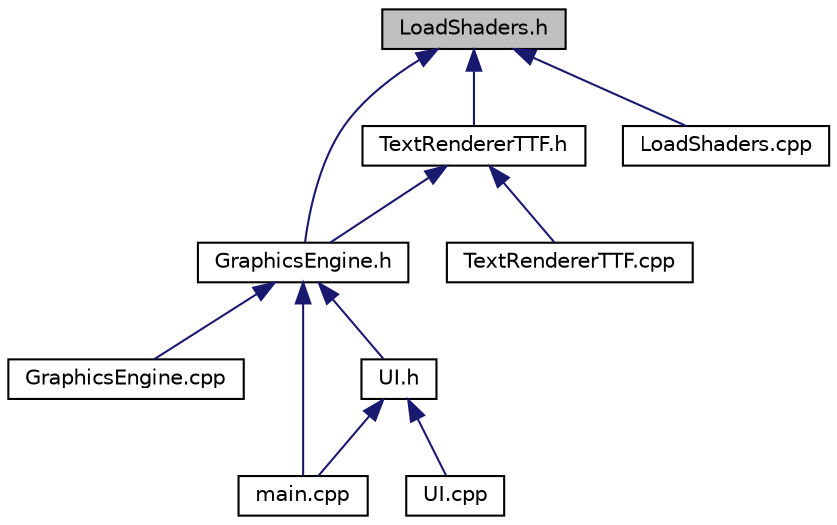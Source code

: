 digraph "LoadShaders.h"
{
  edge [fontname="Helvetica",fontsize="10",labelfontname="Helvetica",labelfontsize="10"];
  node [fontname="Helvetica",fontsize="10",shape=record];
  Node6 [label="LoadShaders.h",height=0.2,width=0.4,color="black", fillcolor="grey75", style="filled", fontcolor="black"];
  Node6 -> Node7 [dir="back",color="midnightblue",fontsize="10",style="solid"];
  Node7 [label="GraphicsEngine.h",height=0.2,width=0.4,color="black", fillcolor="white", style="filled",URL="$_graphics_engine_8h.html",tooltip="Header file for GraphicsEngine.cpp. "];
  Node7 -> Node8 [dir="back",color="midnightblue",fontsize="10",style="solid"];
  Node8 [label="GraphicsEngine.cpp",height=0.2,width=0.4,color="black", fillcolor="white", style="filled",URL="$_graphics_engine_8cpp.html",tooltip="Main graphics driver for the program. "];
  Node7 -> Node9 [dir="back",color="midnightblue",fontsize="10",style="solid"];
  Node9 [label="main.cpp",height=0.2,width=0.4,color="black", fillcolor="white", style="filled",URL="$main_8cpp.html",tooltip="Main driver for the program. "];
  Node7 -> Node10 [dir="back",color="midnightblue",fontsize="10",style="solid"];
  Node10 [label="UI.h",height=0.2,width=0.4,color="black", fillcolor="white", style="filled",URL="$_u_i_8h.html",tooltip="Header file for UI.cpp. "];
  Node10 -> Node9 [dir="back",color="midnightblue",fontsize="10",style="solid"];
  Node10 -> Node11 [dir="back",color="midnightblue",fontsize="10",style="solid"];
  Node11 [label="UI.cpp",height=0.2,width=0.4,color="black", fillcolor="white", style="filled",URL="$_u_i_8cpp.html",tooltip="User interface processor for the program. "];
  Node6 -> Node12 [dir="back",color="midnightblue",fontsize="10",style="solid"];
  Node12 [label="TextRendererTTF.h",height=0.2,width=0.4,color="black", fillcolor="white", style="filled",URL="$_text_renderer_t_t_f_8h.html",tooltip="Header file for TextRendererTTF.cpp. "];
  Node12 -> Node7 [dir="back",color="midnightblue",fontsize="10",style="solid"];
  Node12 -> Node13 [dir="back",color="midnightblue",fontsize="10",style="solid"];
  Node13 [label="TextRendererTTF.cpp",height=0.2,width=0.4,color="black", fillcolor="white", style="filled",URL="$_text_renderer_t_t_f_8cpp.html",tooltip="This class encapsulates the details of rendering a TrueType font on an OpenGL window. "];
  Node6 -> Node14 [dir="back",color="midnightblue",fontsize="10",style="solid"];
  Node14 [label="LoadShaders.cpp",height=0.2,width=0.4,color="black", fillcolor="white", style="filled",URL="$_load_shaders_8cpp.html",tooltip="Shader loader helper functions. "];
}
